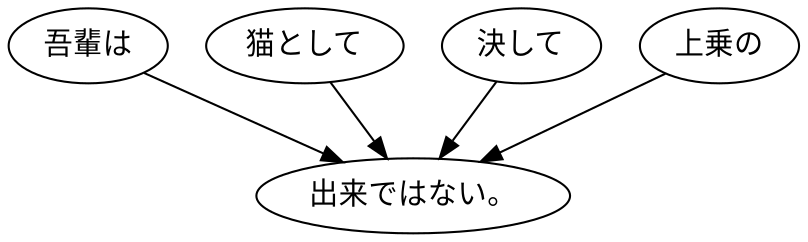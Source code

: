 digraph graph159 {
	node0 [label="吾輩は"];
	node1 [label="猫として"];
	node2 [label="決して"];
	node3 [label="上乗の"];
	node4 [label="出来ではない。"];
	node0 -> node4;
	node1 -> node4;
	node2 -> node4;
	node3 -> node4;
}
